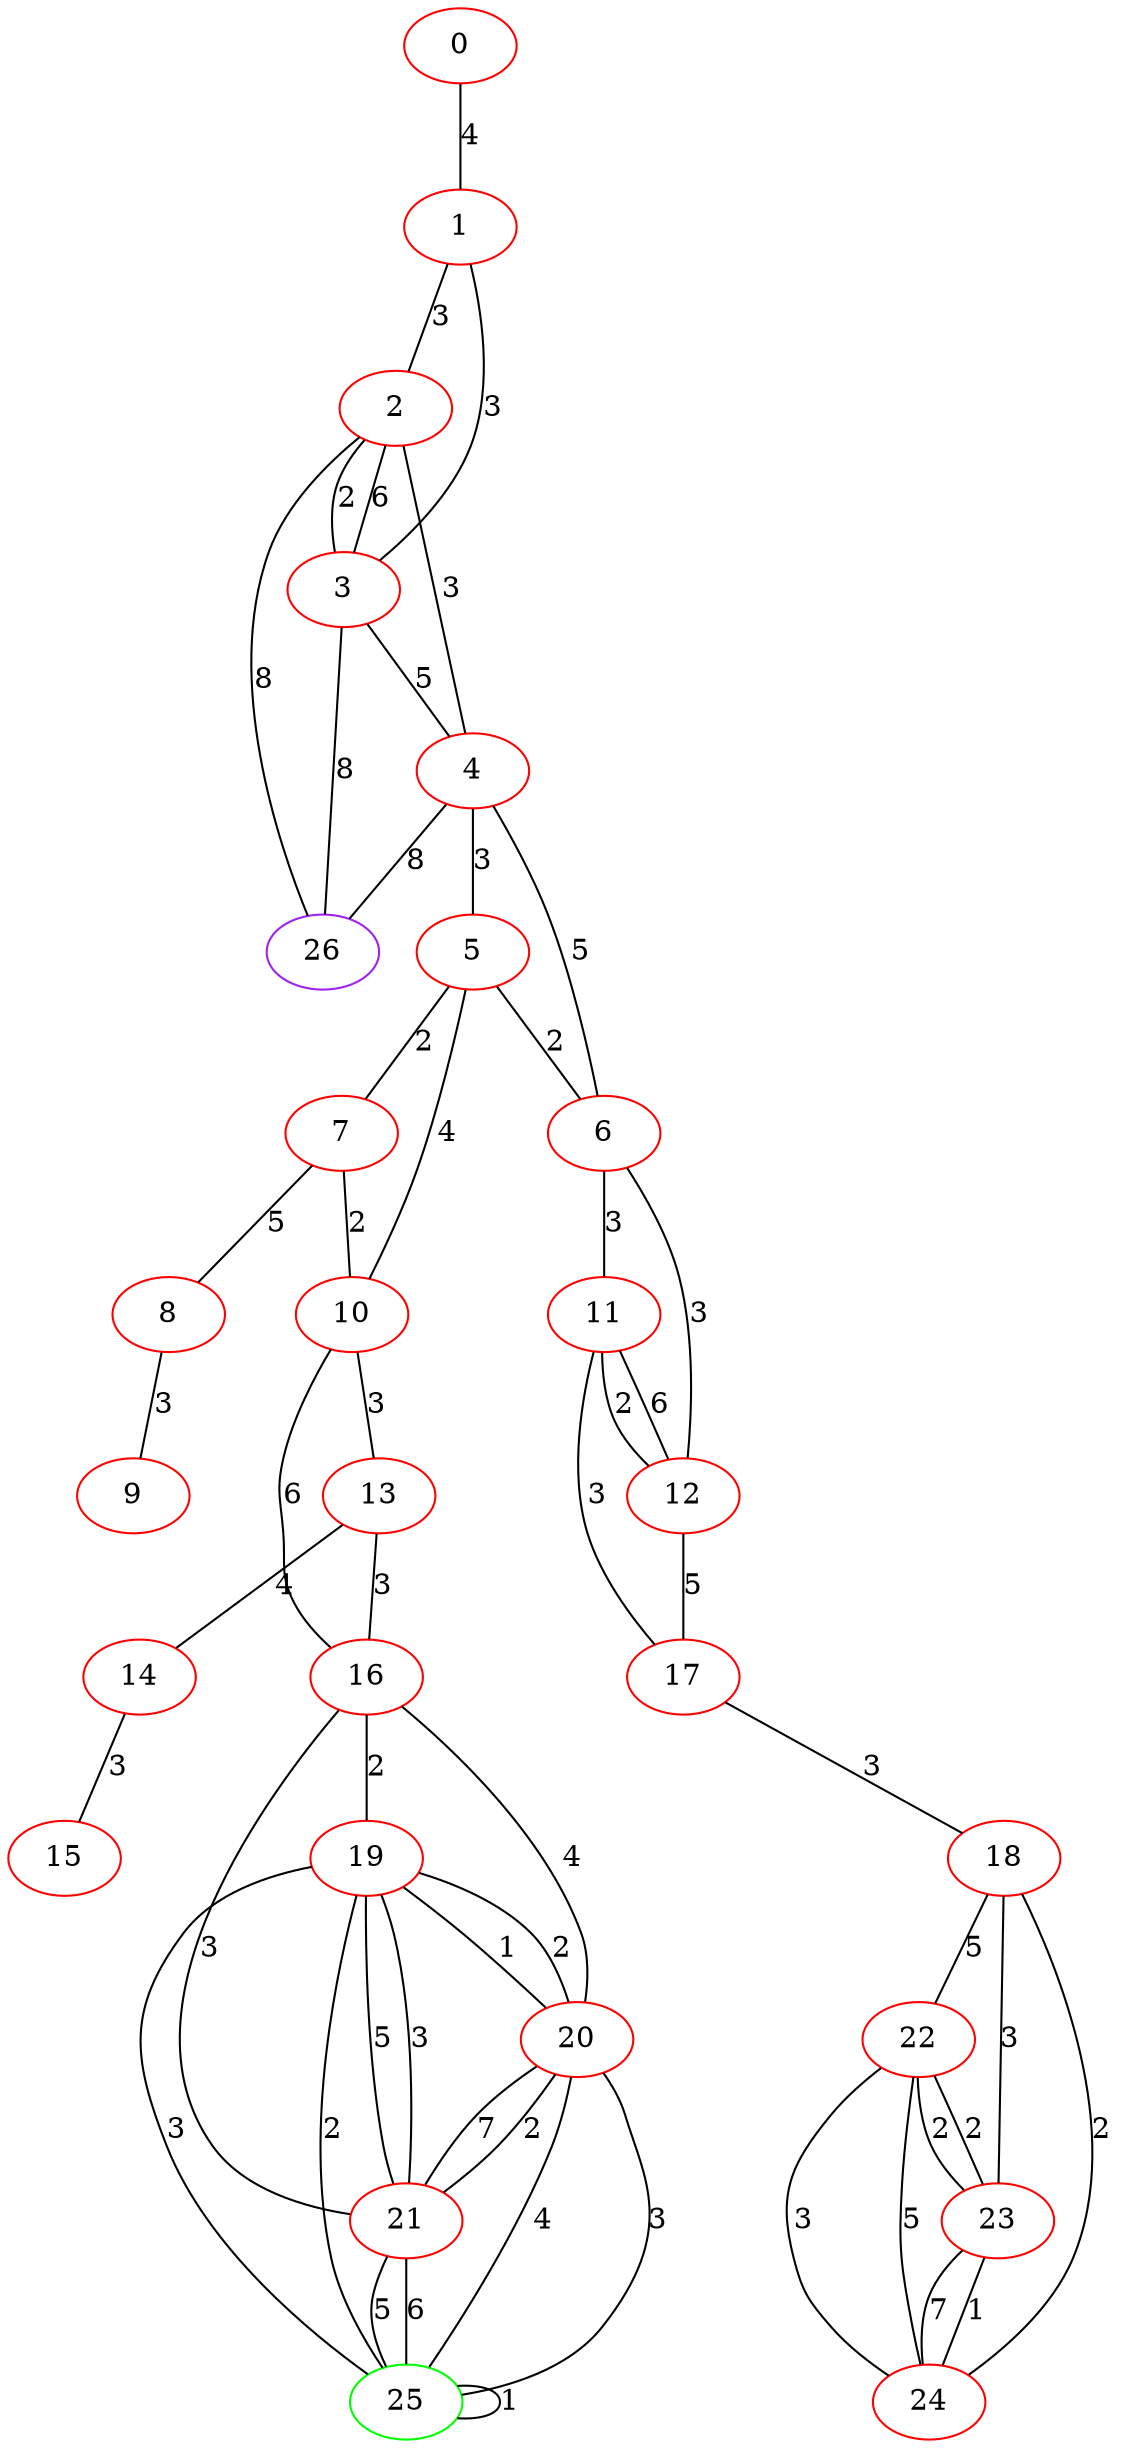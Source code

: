 graph "" {
0 [color=red, weight=1];
1 [color=red, weight=1];
2 [color=red, weight=1];
3 [color=red, weight=1];
4 [color=red, weight=1];
5 [color=red, weight=1];
6 [color=red, weight=1];
7 [color=red, weight=1];
8 [color=red, weight=1];
9 [color=red, weight=1];
10 [color=red, weight=1];
11 [color=red, weight=1];
12 [color=red, weight=1];
13 [color=red, weight=1];
14 [color=red, weight=1];
15 [color=red, weight=1];
16 [color=red, weight=1];
17 [color=red, weight=1];
18 [color=red, weight=1];
19 [color=red, weight=1];
20 [color=red, weight=1];
21 [color=red, weight=1];
22 [color=red, weight=1];
23 [color=red, weight=1];
24 [color=red, weight=1];
25 [color=green, weight=2];
26 [color=purple, weight=4];
0 -- 1  [key=0, label=4];
1 -- 2  [key=0, label=3];
1 -- 3  [key=0, label=3];
2 -- 26  [key=0, label=8];
2 -- 3  [key=0, label=2];
2 -- 3  [key=1, label=6];
2 -- 4  [key=0, label=3];
3 -- 4  [key=0, label=5];
3 -- 26  [key=0, label=8];
4 -- 26  [key=0, label=8];
4 -- 5  [key=0, label=3];
4 -- 6  [key=0, label=5];
5 -- 10  [key=0, label=4];
5 -- 6  [key=0, label=2];
5 -- 7  [key=0, label=2];
6 -- 11  [key=0, label=3];
6 -- 12  [key=0, label=3];
7 -- 8  [key=0, label=5];
7 -- 10  [key=0, label=2];
8 -- 9  [key=0, label=3];
10 -- 16  [key=0, label=6];
10 -- 13  [key=0, label=3];
11 -- 17  [key=0, label=3];
11 -- 12  [key=0, label=6];
11 -- 12  [key=1, label=2];
12 -- 17  [key=0, label=5];
13 -- 16  [key=0, label=3];
13 -- 14  [key=0, label=4];
14 -- 15  [key=0, label=3];
16 -- 19  [key=0, label=2];
16 -- 20  [key=0, label=4];
16 -- 21  [key=0, label=3];
17 -- 18  [key=0, label=3];
18 -- 24  [key=0, label=2];
18 -- 22  [key=0, label=5];
18 -- 23  [key=0, label=3];
19 -- 25  [key=0, label=2];
19 -- 25  [key=1, label=3];
19 -- 20  [key=0, label=2];
19 -- 20  [key=1, label=1];
19 -- 21  [key=0, label=5];
19 -- 21  [key=1, label=3];
20 -- 25  [key=0, label=3];
20 -- 25  [key=1, label=4];
20 -- 21  [key=0, label=7];
20 -- 21  [key=1, label=2];
21 -- 25  [key=0, label=5];
21 -- 25  [key=1, label=6];
22 -- 24  [key=0, label=3];
22 -- 24  [key=1, label=5];
22 -- 23  [key=0, label=2];
22 -- 23  [key=1, label=2];
23 -- 24  [key=0, label=1];
23 -- 24  [key=1, label=7];
25 -- 25  [key=0, label=1];
}
